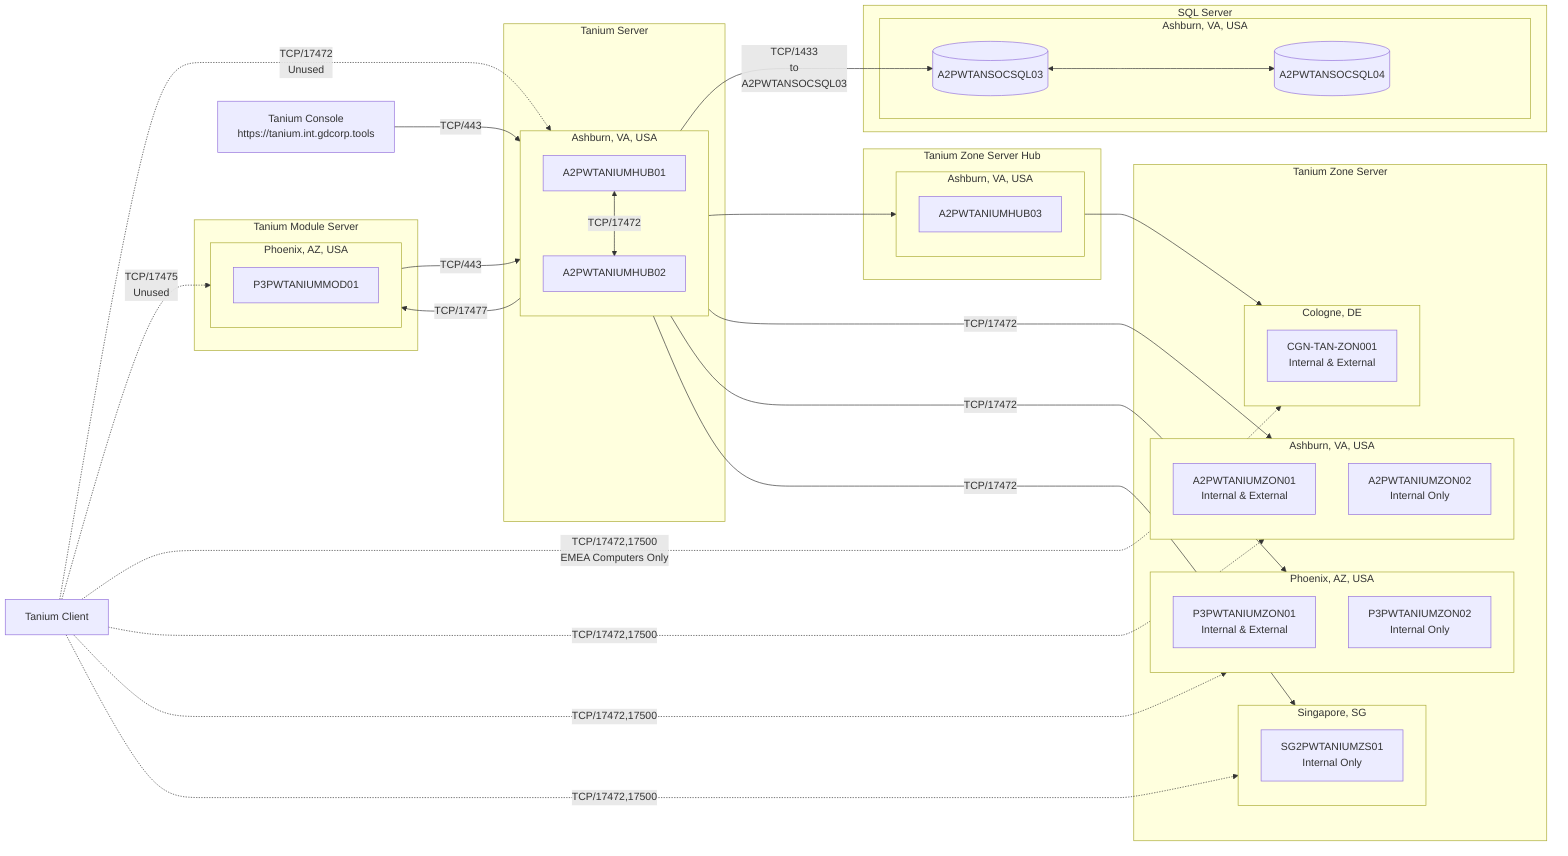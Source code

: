flowchart LR
    %% Define nodes and subgraphs
    subgraph TS["Tanium Server"]
        subgraph TS_A2["Ashburn, VA, USA"]
            TS_A2_1["A2PWTANIUMHUB01"]
            TS_A2_2["A2PWTANIUMHUB02"]
            TS_A2_1 <-->|"TCP/17472"| TS_A2_2
        end
    end
    subgraph MS["Tanium Module Server"]
        subgraph MS_P3["Phoenix, AZ, USA"]
            MS_P3_1["P3PWTANIUMMOD01"]
        end
    end
    subgraph ZS["Tanium Zone Server"]
        subgraph ZS_A2["Ashburn, VA, USA"]
            ZS_A2_1["A2PWTANIUMZON01<br/>Internal & External"]
            ZS_A2_2["A2PWTANIUMZON02<br/>Internal Only"]
        end
        subgraph ZS_P3["Phoenix, AZ, USA"]
            ZS_P3_1["P3PWTANIUMZON01<br/>Internal & External"]
            ZS_P3_2["P3PWTANIUMZON02<br/>Internal Only"]
        end
        subgraph ZS_SG2["Singapore, SG"]
            ZS_SG2_1["SG2PWTANIUMZS01<br/>Internal Only"]
        end
        subgraph ZS_CGN["Cologne, DE"]
            ZS_CGN_1["CGN-TAN-ZON001<br/>Internal & External"]
        end
    end
    subgraph ZH["Tanium Zone Server Hub"]
        subgraph ZH_A2["Ashburn, VA, USA"]
            ZH_A2_1["A2PWTANIUMHUB03"]
        end
    end
    subgraph SQL["SQL Server"]
        subgraph SQL_A2["Ashburn, VA, USA"]
            SQL_A2_3[("A2PWTANSOCSQL03")]
            SQL_A2_4[("A2PWTANSOCSQL04")]
            SQL_A2_3 <--> SQL_A2_4
        end
    end
    
    %% Define nodes not part of a subgraph
    %%Title("Tanium Production"):::StyleGoDaddyProd
    TaniumClient["Tanium Client"]
    TaniumConsole["Tanium Console<br/>https://tanium.int.gdcorp.tools"]

    %% Define relationships
    TS_A2 -->|"TCP/17477"| MS_P3
    MS_P3 -->|"TCP/443"| TS_A2
    TS_A2 -->|"TCP/1433<br/>to<br/>A2PWTANSOCSQL03"| SQL_A2_3
    TS_A2 --> ZH_A2
    TS_A2 -->|"TCP/17472"| ZS_A2
    TS_A2 -->|"TCP/17472"| ZS_P3
    TS_A2 -->|"TCP/17472"| ZS_SG2
    ZH_A2 --> ZS_CGN
    TaniumClient -.->|"TCP/17472<br/>Unused"| TS_A2
    TaniumClient -.->|"TCP/17475<br/>Unused"| MS_P3
    TaniumClient -.->|"TCP/17472,17500<br/>EMEA Computers Only"| ZS_CGN
    TaniumClient -.->|"TCP/17472,17500"| ZS_A2
    TaniumClient -.->|"TCP/17472,17500"| ZS_P3
    TaniumClient -.->|"TCP/17472,17500"| ZS_SG2
    TaniumConsole -->|"TCP/443"| TS_A2
    
    %% Add hyperlinks
    click TaniumConsole "https://tanium.int.gdcorp.tools" "Tanium Console (VPN Required)"

    %% Define styles
    classDef StyleGoDaddyProd fill:#E22726,color:#000000,stroke:#FFFFFF,stroke-width:1px;
    classDef StyleGoDaddyProdEMEA fill:#FED317,color:#2F1C4C,stroke:#FADCD9,stroke-width:1px;
    classDef StyleGoDaddyDev fill:#00782E,color:#D8EFEF,stroke:#FFEEA9,stroke-width:1px;

    %% Assign styles
    %%class Title StyleGoDaddyProd;